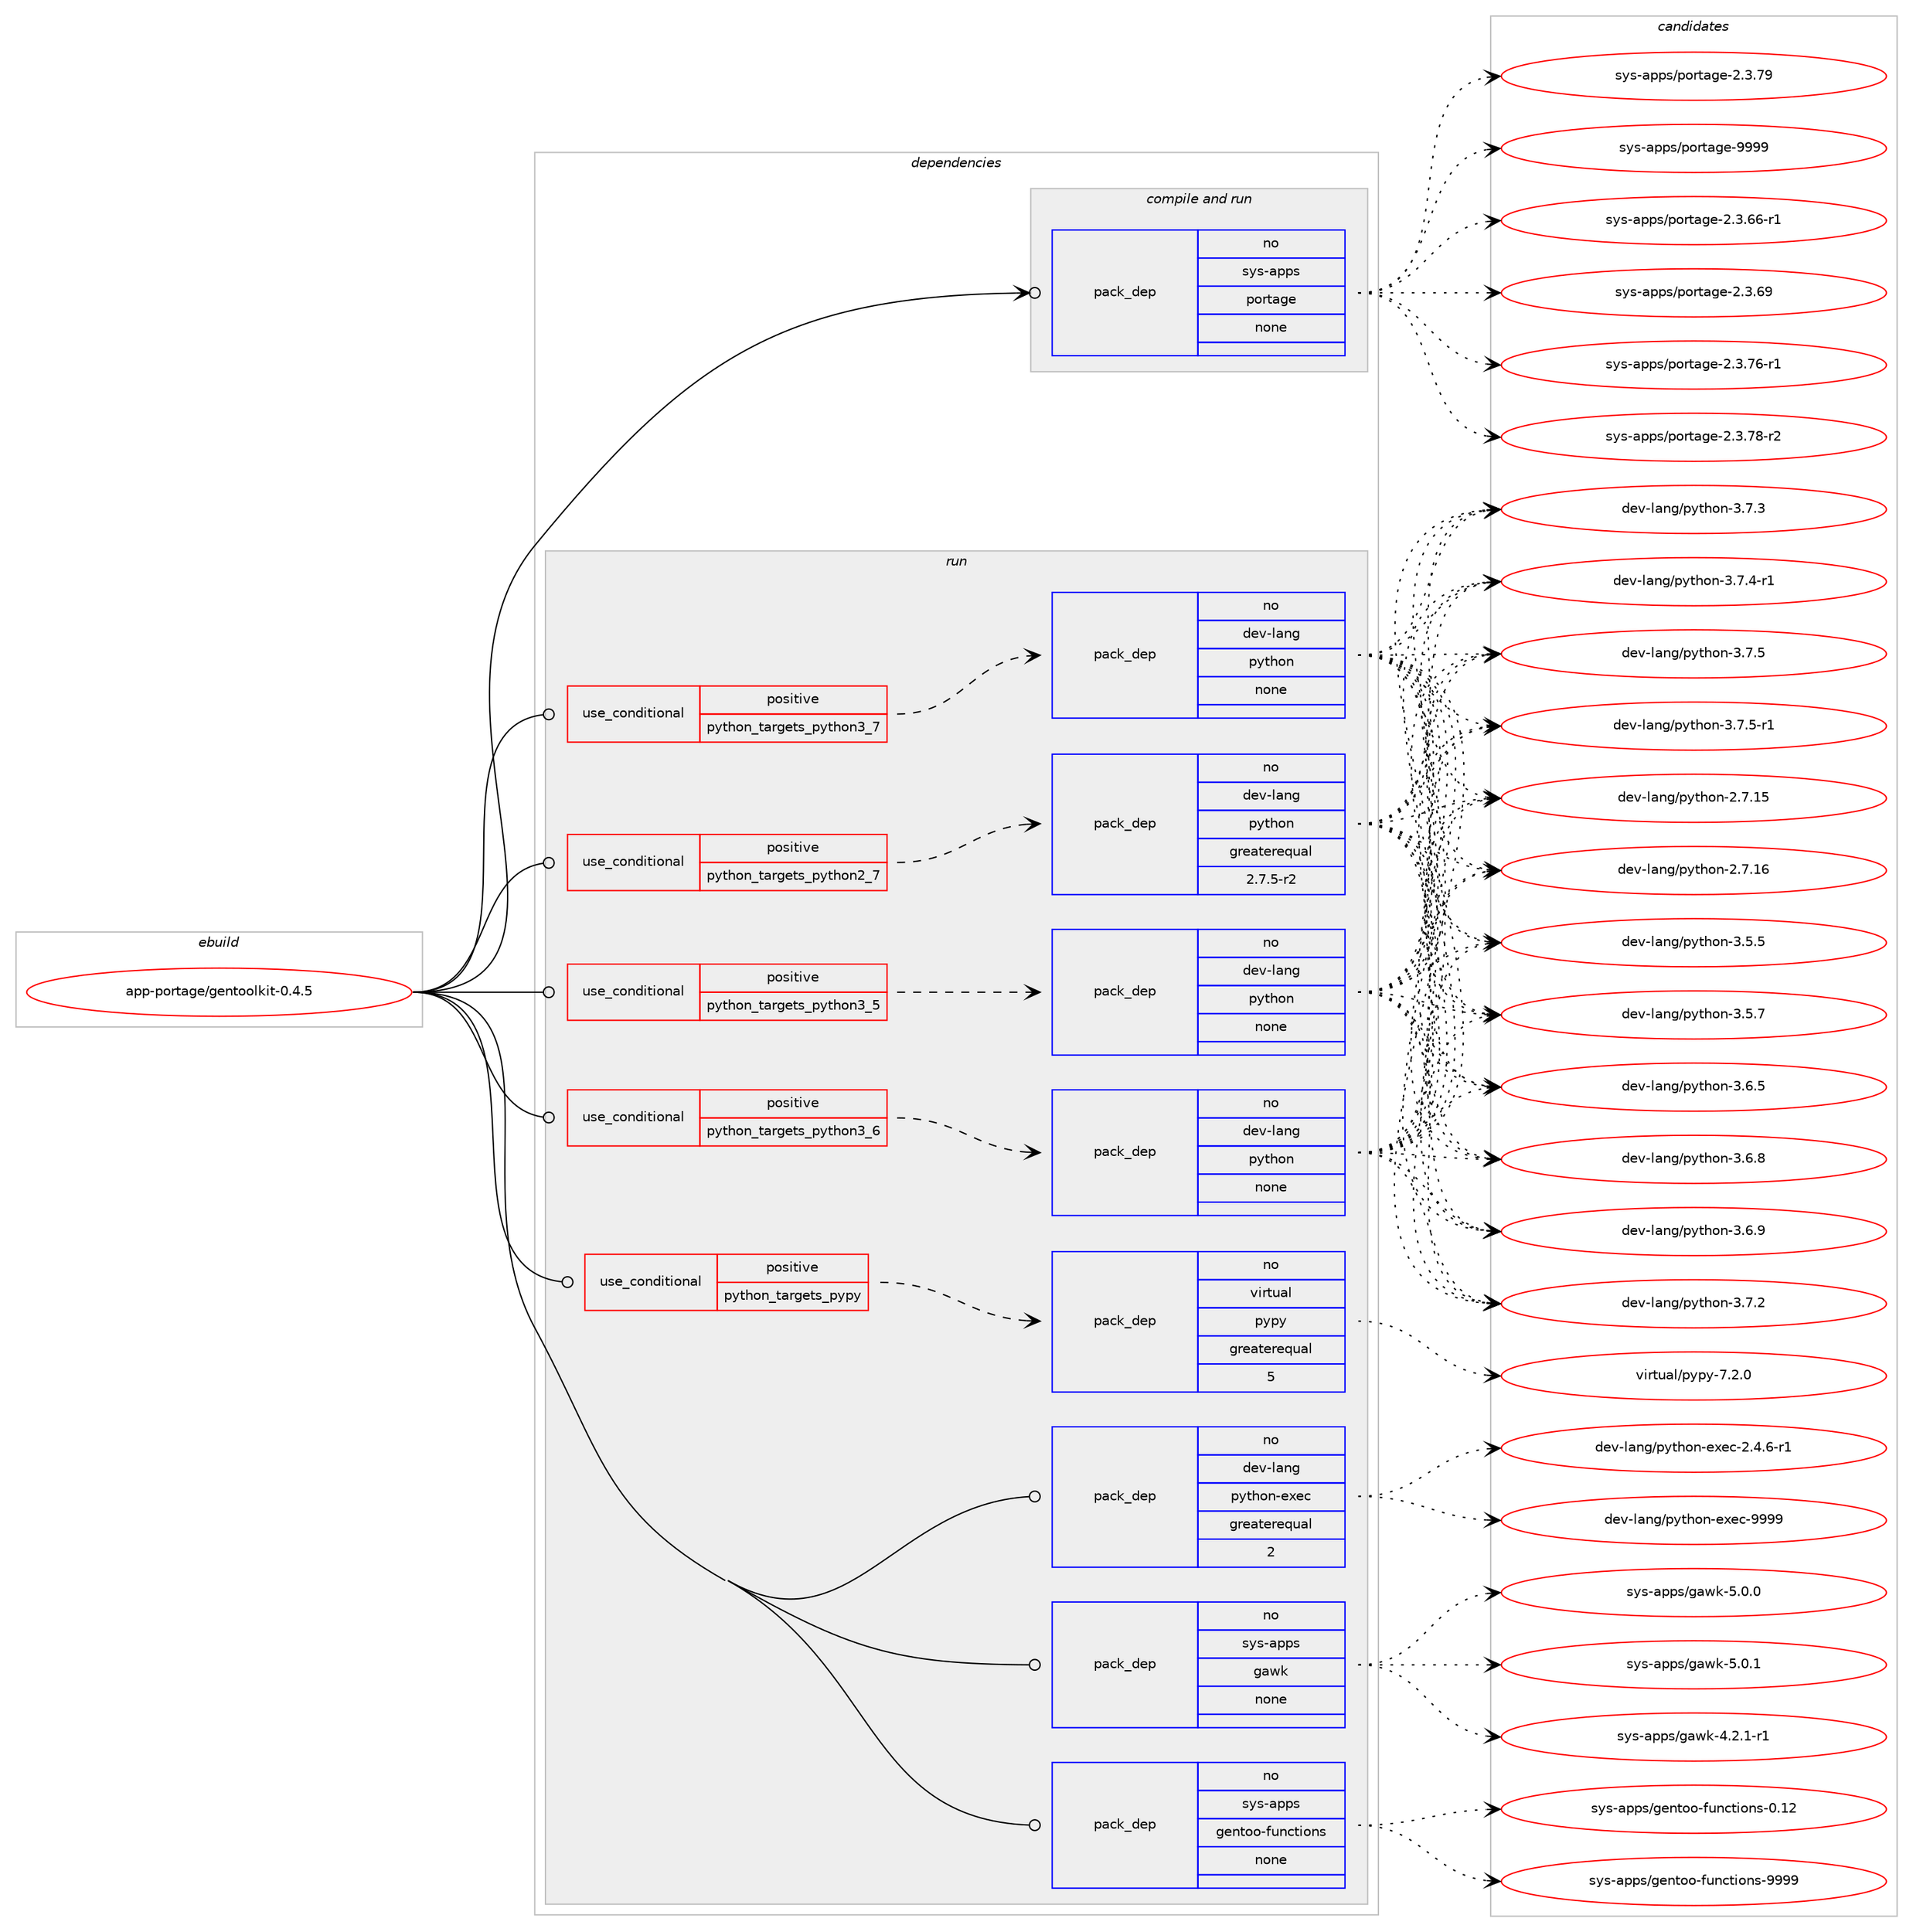 digraph prolog {

# *************
# Graph options
# *************

newrank=true;
concentrate=true;
compound=true;
graph [rankdir=LR,fontname=Helvetica,fontsize=10,ranksep=1.5];#, ranksep=2.5, nodesep=0.2];
edge  [arrowhead=vee];
node  [fontname=Helvetica,fontsize=10];

# **********
# The ebuild
# **********

subgraph cluster_leftcol {
color=gray;
rank=same;
label=<<i>ebuild</i>>;
id [label="app-portage/gentoolkit-0.4.5", color=red, width=4, href="../app-portage/gentoolkit-0.4.5.svg"];
}

# ****************
# The dependencies
# ****************

subgraph cluster_midcol {
color=gray;
label=<<i>dependencies</i>>;
subgraph cluster_compile {
fillcolor="#eeeeee";
style=filled;
label=<<i>compile</i>>;
}
subgraph cluster_compileandrun {
fillcolor="#eeeeee";
style=filled;
label=<<i>compile and run</i>>;
subgraph pack375864 {
dependency505666 [label=<<TABLE BORDER="0" CELLBORDER="1" CELLSPACING="0" CELLPADDING="4" WIDTH="220"><TR><TD ROWSPAN="6" CELLPADDING="30">pack_dep</TD></TR><TR><TD WIDTH="110">no</TD></TR><TR><TD>sys-apps</TD></TR><TR><TD>portage</TD></TR><TR><TD>none</TD></TR><TR><TD></TD></TR></TABLE>>, shape=none, color=blue];
}
id:e -> dependency505666:w [weight=20,style="solid",arrowhead="odotvee"];
}
subgraph cluster_run {
fillcolor="#eeeeee";
style=filled;
label=<<i>run</i>>;
subgraph cond120671 {
dependency505667 [label=<<TABLE BORDER="0" CELLBORDER="1" CELLSPACING="0" CELLPADDING="4"><TR><TD ROWSPAN="3" CELLPADDING="10">use_conditional</TD></TR><TR><TD>positive</TD></TR><TR><TD>python_targets_pypy</TD></TR></TABLE>>, shape=none, color=red];
subgraph pack375865 {
dependency505668 [label=<<TABLE BORDER="0" CELLBORDER="1" CELLSPACING="0" CELLPADDING="4" WIDTH="220"><TR><TD ROWSPAN="6" CELLPADDING="30">pack_dep</TD></TR><TR><TD WIDTH="110">no</TD></TR><TR><TD>virtual</TD></TR><TR><TD>pypy</TD></TR><TR><TD>greaterequal</TD></TR><TR><TD>5</TD></TR></TABLE>>, shape=none, color=blue];
}
dependency505667:e -> dependency505668:w [weight=20,style="dashed",arrowhead="vee"];
}
id:e -> dependency505667:w [weight=20,style="solid",arrowhead="odot"];
subgraph cond120672 {
dependency505669 [label=<<TABLE BORDER="0" CELLBORDER="1" CELLSPACING="0" CELLPADDING="4"><TR><TD ROWSPAN="3" CELLPADDING="10">use_conditional</TD></TR><TR><TD>positive</TD></TR><TR><TD>python_targets_python2_7</TD></TR></TABLE>>, shape=none, color=red];
subgraph pack375866 {
dependency505670 [label=<<TABLE BORDER="0" CELLBORDER="1" CELLSPACING="0" CELLPADDING="4" WIDTH="220"><TR><TD ROWSPAN="6" CELLPADDING="30">pack_dep</TD></TR><TR><TD WIDTH="110">no</TD></TR><TR><TD>dev-lang</TD></TR><TR><TD>python</TD></TR><TR><TD>greaterequal</TD></TR><TR><TD>2.7.5-r2</TD></TR></TABLE>>, shape=none, color=blue];
}
dependency505669:e -> dependency505670:w [weight=20,style="dashed",arrowhead="vee"];
}
id:e -> dependency505669:w [weight=20,style="solid",arrowhead="odot"];
subgraph cond120673 {
dependency505671 [label=<<TABLE BORDER="0" CELLBORDER="1" CELLSPACING="0" CELLPADDING="4"><TR><TD ROWSPAN="3" CELLPADDING="10">use_conditional</TD></TR><TR><TD>positive</TD></TR><TR><TD>python_targets_python3_5</TD></TR></TABLE>>, shape=none, color=red];
subgraph pack375867 {
dependency505672 [label=<<TABLE BORDER="0" CELLBORDER="1" CELLSPACING="0" CELLPADDING="4" WIDTH="220"><TR><TD ROWSPAN="6" CELLPADDING="30">pack_dep</TD></TR><TR><TD WIDTH="110">no</TD></TR><TR><TD>dev-lang</TD></TR><TR><TD>python</TD></TR><TR><TD>none</TD></TR><TR><TD></TD></TR></TABLE>>, shape=none, color=blue];
}
dependency505671:e -> dependency505672:w [weight=20,style="dashed",arrowhead="vee"];
}
id:e -> dependency505671:w [weight=20,style="solid",arrowhead="odot"];
subgraph cond120674 {
dependency505673 [label=<<TABLE BORDER="0" CELLBORDER="1" CELLSPACING="0" CELLPADDING="4"><TR><TD ROWSPAN="3" CELLPADDING="10">use_conditional</TD></TR><TR><TD>positive</TD></TR><TR><TD>python_targets_python3_6</TD></TR></TABLE>>, shape=none, color=red];
subgraph pack375868 {
dependency505674 [label=<<TABLE BORDER="0" CELLBORDER="1" CELLSPACING="0" CELLPADDING="4" WIDTH="220"><TR><TD ROWSPAN="6" CELLPADDING="30">pack_dep</TD></TR><TR><TD WIDTH="110">no</TD></TR><TR><TD>dev-lang</TD></TR><TR><TD>python</TD></TR><TR><TD>none</TD></TR><TR><TD></TD></TR></TABLE>>, shape=none, color=blue];
}
dependency505673:e -> dependency505674:w [weight=20,style="dashed",arrowhead="vee"];
}
id:e -> dependency505673:w [weight=20,style="solid",arrowhead="odot"];
subgraph cond120675 {
dependency505675 [label=<<TABLE BORDER="0" CELLBORDER="1" CELLSPACING="0" CELLPADDING="4"><TR><TD ROWSPAN="3" CELLPADDING="10">use_conditional</TD></TR><TR><TD>positive</TD></TR><TR><TD>python_targets_python3_7</TD></TR></TABLE>>, shape=none, color=red];
subgraph pack375869 {
dependency505676 [label=<<TABLE BORDER="0" CELLBORDER="1" CELLSPACING="0" CELLPADDING="4" WIDTH="220"><TR><TD ROWSPAN="6" CELLPADDING="30">pack_dep</TD></TR><TR><TD WIDTH="110">no</TD></TR><TR><TD>dev-lang</TD></TR><TR><TD>python</TD></TR><TR><TD>none</TD></TR><TR><TD></TD></TR></TABLE>>, shape=none, color=blue];
}
dependency505675:e -> dependency505676:w [weight=20,style="dashed",arrowhead="vee"];
}
id:e -> dependency505675:w [weight=20,style="solid",arrowhead="odot"];
subgraph pack375870 {
dependency505677 [label=<<TABLE BORDER="0" CELLBORDER="1" CELLSPACING="0" CELLPADDING="4" WIDTH="220"><TR><TD ROWSPAN="6" CELLPADDING="30">pack_dep</TD></TR><TR><TD WIDTH="110">no</TD></TR><TR><TD>dev-lang</TD></TR><TR><TD>python-exec</TD></TR><TR><TD>greaterequal</TD></TR><TR><TD>2</TD></TR></TABLE>>, shape=none, color=blue];
}
id:e -> dependency505677:w [weight=20,style="solid",arrowhead="odot"];
subgraph pack375871 {
dependency505678 [label=<<TABLE BORDER="0" CELLBORDER="1" CELLSPACING="0" CELLPADDING="4" WIDTH="220"><TR><TD ROWSPAN="6" CELLPADDING="30">pack_dep</TD></TR><TR><TD WIDTH="110">no</TD></TR><TR><TD>sys-apps</TD></TR><TR><TD>gawk</TD></TR><TR><TD>none</TD></TR><TR><TD></TD></TR></TABLE>>, shape=none, color=blue];
}
id:e -> dependency505678:w [weight=20,style="solid",arrowhead="odot"];
subgraph pack375872 {
dependency505679 [label=<<TABLE BORDER="0" CELLBORDER="1" CELLSPACING="0" CELLPADDING="4" WIDTH="220"><TR><TD ROWSPAN="6" CELLPADDING="30">pack_dep</TD></TR><TR><TD WIDTH="110">no</TD></TR><TR><TD>sys-apps</TD></TR><TR><TD>gentoo-functions</TD></TR><TR><TD>none</TD></TR><TR><TD></TD></TR></TABLE>>, shape=none, color=blue];
}
id:e -> dependency505679:w [weight=20,style="solid",arrowhead="odot"];
}
}

# **************
# The candidates
# **************

subgraph cluster_choices {
rank=same;
color=gray;
label=<<i>candidates</i>>;

subgraph choice375864 {
color=black;
nodesep=1;
choice11512111545971121121154711211111411697103101455046514654544511449 [label="sys-apps/portage-2.3.66-r1", color=red, width=4,href="../sys-apps/portage-2.3.66-r1.svg"];
choice1151211154597112112115471121111141169710310145504651465457 [label="sys-apps/portage-2.3.69", color=red, width=4,href="../sys-apps/portage-2.3.69.svg"];
choice11512111545971121121154711211111411697103101455046514655544511449 [label="sys-apps/portage-2.3.76-r1", color=red, width=4,href="../sys-apps/portage-2.3.76-r1.svg"];
choice11512111545971121121154711211111411697103101455046514655564511450 [label="sys-apps/portage-2.3.78-r2", color=red, width=4,href="../sys-apps/portage-2.3.78-r2.svg"];
choice1151211154597112112115471121111141169710310145504651465557 [label="sys-apps/portage-2.3.79", color=red, width=4,href="../sys-apps/portage-2.3.79.svg"];
choice115121115459711211211547112111114116971031014557575757 [label="sys-apps/portage-9999", color=red, width=4,href="../sys-apps/portage-9999.svg"];
dependency505666:e -> choice11512111545971121121154711211111411697103101455046514654544511449:w [style=dotted,weight="100"];
dependency505666:e -> choice1151211154597112112115471121111141169710310145504651465457:w [style=dotted,weight="100"];
dependency505666:e -> choice11512111545971121121154711211111411697103101455046514655544511449:w [style=dotted,weight="100"];
dependency505666:e -> choice11512111545971121121154711211111411697103101455046514655564511450:w [style=dotted,weight="100"];
dependency505666:e -> choice1151211154597112112115471121111141169710310145504651465557:w [style=dotted,weight="100"];
dependency505666:e -> choice115121115459711211211547112111114116971031014557575757:w [style=dotted,weight="100"];
}
subgraph choice375865 {
color=black;
nodesep=1;
choice1181051141161179710847112121112121455546504648 [label="virtual/pypy-7.2.0", color=red, width=4,href="../virtual/pypy-7.2.0.svg"];
dependency505668:e -> choice1181051141161179710847112121112121455546504648:w [style=dotted,weight="100"];
}
subgraph choice375866 {
color=black;
nodesep=1;
choice10010111845108971101034711212111610411111045504655464953 [label="dev-lang/python-2.7.15", color=red, width=4,href="../dev-lang/python-2.7.15.svg"];
choice10010111845108971101034711212111610411111045504655464954 [label="dev-lang/python-2.7.16", color=red, width=4,href="../dev-lang/python-2.7.16.svg"];
choice100101118451089711010347112121116104111110455146534653 [label="dev-lang/python-3.5.5", color=red, width=4,href="../dev-lang/python-3.5.5.svg"];
choice100101118451089711010347112121116104111110455146534655 [label="dev-lang/python-3.5.7", color=red, width=4,href="../dev-lang/python-3.5.7.svg"];
choice100101118451089711010347112121116104111110455146544653 [label="dev-lang/python-3.6.5", color=red, width=4,href="../dev-lang/python-3.6.5.svg"];
choice100101118451089711010347112121116104111110455146544656 [label="dev-lang/python-3.6.8", color=red, width=4,href="../dev-lang/python-3.6.8.svg"];
choice100101118451089711010347112121116104111110455146544657 [label="dev-lang/python-3.6.9", color=red, width=4,href="../dev-lang/python-3.6.9.svg"];
choice100101118451089711010347112121116104111110455146554650 [label="dev-lang/python-3.7.2", color=red, width=4,href="../dev-lang/python-3.7.2.svg"];
choice100101118451089711010347112121116104111110455146554651 [label="dev-lang/python-3.7.3", color=red, width=4,href="../dev-lang/python-3.7.3.svg"];
choice1001011184510897110103471121211161041111104551465546524511449 [label="dev-lang/python-3.7.4-r1", color=red, width=4,href="../dev-lang/python-3.7.4-r1.svg"];
choice100101118451089711010347112121116104111110455146554653 [label="dev-lang/python-3.7.5", color=red, width=4,href="../dev-lang/python-3.7.5.svg"];
choice1001011184510897110103471121211161041111104551465546534511449 [label="dev-lang/python-3.7.5-r1", color=red, width=4,href="../dev-lang/python-3.7.5-r1.svg"];
dependency505670:e -> choice10010111845108971101034711212111610411111045504655464953:w [style=dotted,weight="100"];
dependency505670:e -> choice10010111845108971101034711212111610411111045504655464954:w [style=dotted,weight="100"];
dependency505670:e -> choice100101118451089711010347112121116104111110455146534653:w [style=dotted,weight="100"];
dependency505670:e -> choice100101118451089711010347112121116104111110455146534655:w [style=dotted,weight="100"];
dependency505670:e -> choice100101118451089711010347112121116104111110455146544653:w [style=dotted,weight="100"];
dependency505670:e -> choice100101118451089711010347112121116104111110455146544656:w [style=dotted,weight="100"];
dependency505670:e -> choice100101118451089711010347112121116104111110455146544657:w [style=dotted,weight="100"];
dependency505670:e -> choice100101118451089711010347112121116104111110455146554650:w [style=dotted,weight="100"];
dependency505670:e -> choice100101118451089711010347112121116104111110455146554651:w [style=dotted,weight="100"];
dependency505670:e -> choice1001011184510897110103471121211161041111104551465546524511449:w [style=dotted,weight="100"];
dependency505670:e -> choice100101118451089711010347112121116104111110455146554653:w [style=dotted,weight="100"];
dependency505670:e -> choice1001011184510897110103471121211161041111104551465546534511449:w [style=dotted,weight="100"];
}
subgraph choice375867 {
color=black;
nodesep=1;
choice10010111845108971101034711212111610411111045504655464953 [label="dev-lang/python-2.7.15", color=red, width=4,href="../dev-lang/python-2.7.15.svg"];
choice10010111845108971101034711212111610411111045504655464954 [label="dev-lang/python-2.7.16", color=red, width=4,href="../dev-lang/python-2.7.16.svg"];
choice100101118451089711010347112121116104111110455146534653 [label="dev-lang/python-3.5.5", color=red, width=4,href="../dev-lang/python-3.5.5.svg"];
choice100101118451089711010347112121116104111110455146534655 [label="dev-lang/python-3.5.7", color=red, width=4,href="../dev-lang/python-3.5.7.svg"];
choice100101118451089711010347112121116104111110455146544653 [label="dev-lang/python-3.6.5", color=red, width=4,href="../dev-lang/python-3.6.5.svg"];
choice100101118451089711010347112121116104111110455146544656 [label="dev-lang/python-3.6.8", color=red, width=4,href="../dev-lang/python-3.6.8.svg"];
choice100101118451089711010347112121116104111110455146544657 [label="dev-lang/python-3.6.9", color=red, width=4,href="../dev-lang/python-3.6.9.svg"];
choice100101118451089711010347112121116104111110455146554650 [label="dev-lang/python-3.7.2", color=red, width=4,href="../dev-lang/python-3.7.2.svg"];
choice100101118451089711010347112121116104111110455146554651 [label="dev-lang/python-3.7.3", color=red, width=4,href="../dev-lang/python-3.7.3.svg"];
choice1001011184510897110103471121211161041111104551465546524511449 [label="dev-lang/python-3.7.4-r1", color=red, width=4,href="../dev-lang/python-3.7.4-r1.svg"];
choice100101118451089711010347112121116104111110455146554653 [label="dev-lang/python-3.7.5", color=red, width=4,href="../dev-lang/python-3.7.5.svg"];
choice1001011184510897110103471121211161041111104551465546534511449 [label="dev-lang/python-3.7.5-r1", color=red, width=4,href="../dev-lang/python-3.7.5-r1.svg"];
dependency505672:e -> choice10010111845108971101034711212111610411111045504655464953:w [style=dotted,weight="100"];
dependency505672:e -> choice10010111845108971101034711212111610411111045504655464954:w [style=dotted,weight="100"];
dependency505672:e -> choice100101118451089711010347112121116104111110455146534653:w [style=dotted,weight="100"];
dependency505672:e -> choice100101118451089711010347112121116104111110455146534655:w [style=dotted,weight="100"];
dependency505672:e -> choice100101118451089711010347112121116104111110455146544653:w [style=dotted,weight="100"];
dependency505672:e -> choice100101118451089711010347112121116104111110455146544656:w [style=dotted,weight="100"];
dependency505672:e -> choice100101118451089711010347112121116104111110455146544657:w [style=dotted,weight="100"];
dependency505672:e -> choice100101118451089711010347112121116104111110455146554650:w [style=dotted,weight="100"];
dependency505672:e -> choice100101118451089711010347112121116104111110455146554651:w [style=dotted,weight="100"];
dependency505672:e -> choice1001011184510897110103471121211161041111104551465546524511449:w [style=dotted,weight="100"];
dependency505672:e -> choice100101118451089711010347112121116104111110455146554653:w [style=dotted,weight="100"];
dependency505672:e -> choice1001011184510897110103471121211161041111104551465546534511449:w [style=dotted,weight="100"];
}
subgraph choice375868 {
color=black;
nodesep=1;
choice10010111845108971101034711212111610411111045504655464953 [label="dev-lang/python-2.7.15", color=red, width=4,href="../dev-lang/python-2.7.15.svg"];
choice10010111845108971101034711212111610411111045504655464954 [label="dev-lang/python-2.7.16", color=red, width=4,href="../dev-lang/python-2.7.16.svg"];
choice100101118451089711010347112121116104111110455146534653 [label="dev-lang/python-3.5.5", color=red, width=4,href="../dev-lang/python-3.5.5.svg"];
choice100101118451089711010347112121116104111110455146534655 [label="dev-lang/python-3.5.7", color=red, width=4,href="../dev-lang/python-3.5.7.svg"];
choice100101118451089711010347112121116104111110455146544653 [label="dev-lang/python-3.6.5", color=red, width=4,href="../dev-lang/python-3.6.5.svg"];
choice100101118451089711010347112121116104111110455146544656 [label="dev-lang/python-3.6.8", color=red, width=4,href="../dev-lang/python-3.6.8.svg"];
choice100101118451089711010347112121116104111110455146544657 [label="dev-lang/python-3.6.9", color=red, width=4,href="../dev-lang/python-3.6.9.svg"];
choice100101118451089711010347112121116104111110455146554650 [label="dev-lang/python-3.7.2", color=red, width=4,href="../dev-lang/python-3.7.2.svg"];
choice100101118451089711010347112121116104111110455146554651 [label="dev-lang/python-3.7.3", color=red, width=4,href="../dev-lang/python-3.7.3.svg"];
choice1001011184510897110103471121211161041111104551465546524511449 [label="dev-lang/python-3.7.4-r1", color=red, width=4,href="../dev-lang/python-3.7.4-r1.svg"];
choice100101118451089711010347112121116104111110455146554653 [label="dev-lang/python-3.7.5", color=red, width=4,href="../dev-lang/python-3.7.5.svg"];
choice1001011184510897110103471121211161041111104551465546534511449 [label="dev-lang/python-3.7.5-r1", color=red, width=4,href="../dev-lang/python-3.7.5-r1.svg"];
dependency505674:e -> choice10010111845108971101034711212111610411111045504655464953:w [style=dotted,weight="100"];
dependency505674:e -> choice10010111845108971101034711212111610411111045504655464954:w [style=dotted,weight="100"];
dependency505674:e -> choice100101118451089711010347112121116104111110455146534653:w [style=dotted,weight="100"];
dependency505674:e -> choice100101118451089711010347112121116104111110455146534655:w [style=dotted,weight="100"];
dependency505674:e -> choice100101118451089711010347112121116104111110455146544653:w [style=dotted,weight="100"];
dependency505674:e -> choice100101118451089711010347112121116104111110455146544656:w [style=dotted,weight="100"];
dependency505674:e -> choice100101118451089711010347112121116104111110455146544657:w [style=dotted,weight="100"];
dependency505674:e -> choice100101118451089711010347112121116104111110455146554650:w [style=dotted,weight="100"];
dependency505674:e -> choice100101118451089711010347112121116104111110455146554651:w [style=dotted,weight="100"];
dependency505674:e -> choice1001011184510897110103471121211161041111104551465546524511449:w [style=dotted,weight="100"];
dependency505674:e -> choice100101118451089711010347112121116104111110455146554653:w [style=dotted,weight="100"];
dependency505674:e -> choice1001011184510897110103471121211161041111104551465546534511449:w [style=dotted,weight="100"];
}
subgraph choice375869 {
color=black;
nodesep=1;
choice10010111845108971101034711212111610411111045504655464953 [label="dev-lang/python-2.7.15", color=red, width=4,href="../dev-lang/python-2.7.15.svg"];
choice10010111845108971101034711212111610411111045504655464954 [label="dev-lang/python-2.7.16", color=red, width=4,href="../dev-lang/python-2.7.16.svg"];
choice100101118451089711010347112121116104111110455146534653 [label="dev-lang/python-3.5.5", color=red, width=4,href="../dev-lang/python-3.5.5.svg"];
choice100101118451089711010347112121116104111110455146534655 [label="dev-lang/python-3.5.7", color=red, width=4,href="../dev-lang/python-3.5.7.svg"];
choice100101118451089711010347112121116104111110455146544653 [label="dev-lang/python-3.6.5", color=red, width=4,href="../dev-lang/python-3.6.5.svg"];
choice100101118451089711010347112121116104111110455146544656 [label="dev-lang/python-3.6.8", color=red, width=4,href="../dev-lang/python-3.6.8.svg"];
choice100101118451089711010347112121116104111110455146544657 [label="dev-lang/python-3.6.9", color=red, width=4,href="../dev-lang/python-3.6.9.svg"];
choice100101118451089711010347112121116104111110455146554650 [label="dev-lang/python-3.7.2", color=red, width=4,href="../dev-lang/python-3.7.2.svg"];
choice100101118451089711010347112121116104111110455146554651 [label="dev-lang/python-3.7.3", color=red, width=4,href="../dev-lang/python-3.7.3.svg"];
choice1001011184510897110103471121211161041111104551465546524511449 [label="dev-lang/python-3.7.4-r1", color=red, width=4,href="../dev-lang/python-3.7.4-r1.svg"];
choice100101118451089711010347112121116104111110455146554653 [label="dev-lang/python-3.7.5", color=red, width=4,href="../dev-lang/python-3.7.5.svg"];
choice1001011184510897110103471121211161041111104551465546534511449 [label="dev-lang/python-3.7.5-r1", color=red, width=4,href="../dev-lang/python-3.7.5-r1.svg"];
dependency505676:e -> choice10010111845108971101034711212111610411111045504655464953:w [style=dotted,weight="100"];
dependency505676:e -> choice10010111845108971101034711212111610411111045504655464954:w [style=dotted,weight="100"];
dependency505676:e -> choice100101118451089711010347112121116104111110455146534653:w [style=dotted,weight="100"];
dependency505676:e -> choice100101118451089711010347112121116104111110455146534655:w [style=dotted,weight="100"];
dependency505676:e -> choice100101118451089711010347112121116104111110455146544653:w [style=dotted,weight="100"];
dependency505676:e -> choice100101118451089711010347112121116104111110455146544656:w [style=dotted,weight="100"];
dependency505676:e -> choice100101118451089711010347112121116104111110455146544657:w [style=dotted,weight="100"];
dependency505676:e -> choice100101118451089711010347112121116104111110455146554650:w [style=dotted,weight="100"];
dependency505676:e -> choice100101118451089711010347112121116104111110455146554651:w [style=dotted,weight="100"];
dependency505676:e -> choice1001011184510897110103471121211161041111104551465546524511449:w [style=dotted,weight="100"];
dependency505676:e -> choice100101118451089711010347112121116104111110455146554653:w [style=dotted,weight="100"];
dependency505676:e -> choice1001011184510897110103471121211161041111104551465546534511449:w [style=dotted,weight="100"];
}
subgraph choice375870 {
color=black;
nodesep=1;
choice10010111845108971101034711212111610411111045101120101994550465246544511449 [label="dev-lang/python-exec-2.4.6-r1", color=red, width=4,href="../dev-lang/python-exec-2.4.6-r1.svg"];
choice10010111845108971101034711212111610411111045101120101994557575757 [label="dev-lang/python-exec-9999", color=red, width=4,href="../dev-lang/python-exec-9999.svg"];
dependency505677:e -> choice10010111845108971101034711212111610411111045101120101994550465246544511449:w [style=dotted,weight="100"];
dependency505677:e -> choice10010111845108971101034711212111610411111045101120101994557575757:w [style=dotted,weight="100"];
}
subgraph choice375871 {
color=black;
nodesep=1;
choice115121115459711211211547103971191074552465046494511449 [label="sys-apps/gawk-4.2.1-r1", color=red, width=4,href="../sys-apps/gawk-4.2.1-r1.svg"];
choice11512111545971121121154710397119107455346484648 [label="sys-apps/gawk-5.0.0", color=red, width=4,href="../sys-apps/gawk-5.0.0.svg"];
choice11512111545971121121154710397119107455346484649 [label="sys-apps/gawk-5.0.1", color=red, width=4,href="../sys-apps/gawk-5.0.1.svg"];
dependency505678:e -> choice115121115459711211211547103971191074552465046494511449:w [style=dotted,weight="100"];
dependency505678:e -> choice11512111545971121121154710397119107455346484648:w [style=dotted,weight="100"];
dependency505678:e -> choice11512111545971121121154710397119107455346484649:w [style=dotted,weight="100"];
}
subgraph choice375872 {
color=black;
nodesep=1;
choice11512111545971121121154710310111011611111145102117110991161051111101154548464950 [label="sys-apps/gentoo-functions-0.12", color=red, width=4,href="../sys-apps/gentoo-functions-0.12.svg"];
choice11512111545971121121154710310111011611111145102117110991161051111101154557575757 [label="sys-apps/gentoo-functions-9999", color=red, width=4,href="../sys-apps/gentoo-functions-9999.svg"];
dependency505679:e -> choice11512111545971121121154710310111011611111145102117110991161051111101154548464950:w [style=dotted,weight="100"];
dependency505679:e -> choice11512111545971121121154710310111011611111145102117110991161051111101154557575757:w [style=dotted,weight="100"];
}
}

}
